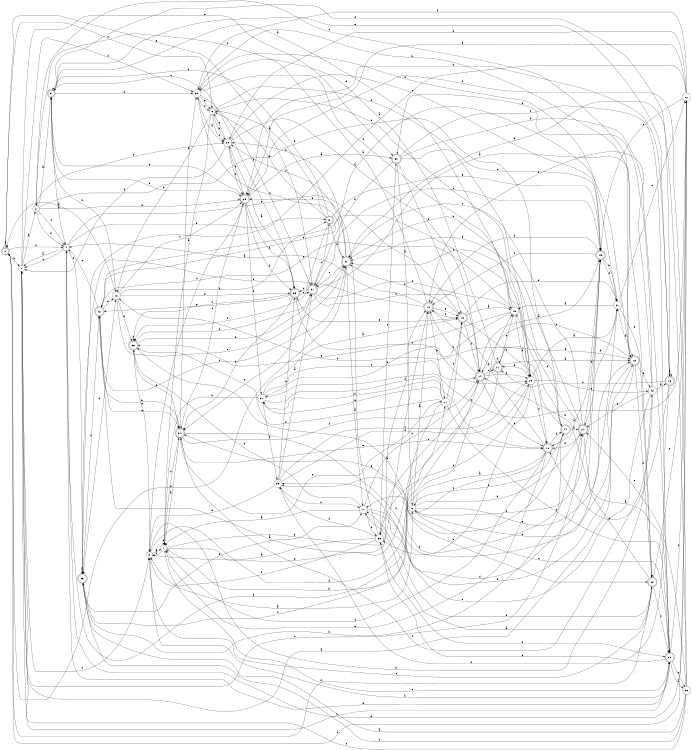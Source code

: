 digraph n36_10 {
__start0 [label="" shape="none"];

rankdir=LR;
size="8,5";

s0 [style="rounded,filled", color="black", fillcolor="white" shape="doublecircle", label="0"];
s1 [style="filled", color="black", fillcolor="white" shape="circle", label="1"];
s2 [style="filled", color="black", fillcolor="white" shape="circle", label="2"];
s3 [style="rounded,filled", color="black", fillcolor="white" shape="doublecircle", label="3"];
s4 [style="filled", color="black", fillcolor="white" shape="circle", label="4"];
s5 [style="rounded,filled", color="black", fillcolor="white" shape="doublecircle", label="5"];
s6 [style="filled", color="black", fillcolor="white" shape="circle", label="6"];
s7 [style="filled", color="black", fillcolor="white" shape="circle", label="7"];
s8 [style="filled", color="black", fillcolor="white" shape="circle", label="8"];
s9 [style="filled", color="black", fillcolor="white" shape="circle", label="9"];
s10 [style="rounded,filled", color="black", fillcolor="white" shape="doublecircle", label="10"];
s11 [style="filled", color="black", fillcolor="white" shape="circle", label="11"];
s12 [style="rounded,filled", color="black", fillcolor="white" shape="doublecircle", label="12"];
s13 [style="rounded,filled", color="black", fillcolor="white" shape="doublecircle", label="13"];
s14 [style="rounded,filled", color="black", fillcolor="white" shape="doublecircle", label="14"];
s15 [style="rounded,filled", color="black", fillcolor="white" shape="doublecircle", label="15"];
s16 [style="rounded,filled", color="black", fillcolor="white" shape="doublecircle", label="16"];
s17 [style="filled", color="black", fillcolor="white" shape="circle", label="17"];
s18 [style="rounded,filled", color="black", fillcolor="white" shape="doublecircle", label="18"];
s19 [style="filled", color="black", fillcolor="white" shape="circle", label="19"];
s20 [style="filled", color="black", fillcolor="white" shape="circle", label="20"];
s21 [style="filled", color="black", fillcolor="white" shape="circle", label="21"];
s22 [style="filled", color="black", fillcolor="white" shape="circle", label="22"];
s23 [style="rounded,filled", color="black", fillcolor="white" shape="doublecircle", label="23"];
s24 [style="rounded,filled", color="black", fillcolor="white" shape="doublecircle", label="24"];
s25 [style="rounded,filled", color="black", fillcolor="white" shape="doublecircle", label="25"];
s26 [style="filled", color="black", fillcolor="white" shape="circle", label="26"];
s27 [style="rounded,filled", color="black", fillcolor="white" shape="doublecircle", label="27"];
s28 [style="filled", color="black", fillcolor="white" shape="circle", label="28"];
s29 [style="rounded,filled", color="black", fillcolor="white" shape="doublecircle", label="29"];
s30 [style="rounded,filled", color="black", fillcolor="white" shape="doublecircle", label="30"];
s31 [style="rounded,filled", color="black", fillcolor="white" shape="doublecircle", label="31"];
s32 [style="rounded,filled", color="black", fillcolor="white" shape="doublecircle", label="32"];
s33 [style="rounded,filled", color="black", fillcolor="white" shape="doublecircle", label="33"];
s34 [style="rounded,filled", color="black", fillcolor="white" shape="doublecircle", label="34"];
s35 [style="filled", color="black", fillcolor="white" shape="circle", label="35"];
s36 [style="rounded,filled", color="black", fillcolor="white" shape="doublecircle", label="36"];
s37 [style="filled", color="black", fillcolor="white" shape="circle", label="37"];
s38 [style="filled", color="black", fillcolor="white" shape="circle", label="38"];
s39 [style="filled", color="black", fillcolor="white" shape="circle", label="39"];
s40 [style="filled", color="black", fillcolor="white" shape="circle", label="40"];
s41 [style="rounded,filled", color="black", fillcolor="white" shape="doublecircle", label="41"];
s42 [style="filled", color="black", fillcolor="white" shape="circle", label="42"];
s43 [style="rounded,filled", color="black", fillcolor="white" shape="doublecircle", label="43"];
s44 [style="rounded,filled", color="black", fillcolor="white" shape="doublecircle", label="44"];
s0 -> s0 [label="a"];
s0 -> s1 [label="b"];
s0 -> s6 [label="c"];
s0 -> s4 [label="d"];
s0 -> s31 [label="e"];
s0 -> s22 [label="f"];
s1 -> s2 [label="a"];
s1 -> s25 [label="b"];
s1 -> s24 [label="c"];
s1 -> s8 [label="d"];
s1 -> s30 [label="e"];
s1 -> s35 [label="f"];
s2 -> s3 [label="a"];
s2 -> s44 [label="b"];
s2 -> s28 [label="c"];
s2 -> s4 [label="d"];
s2 -> s29 [label="e"];
s2 -> s4 [label="f"];
s3 -> s4 [label="a"];
s3 -> s40 [label="b"];
s3 -> s33 [label="c"];
s3 -> s35 [label="d"];
s3 -> s29 [label="e"];
s3 -> s43 [label="f"];
s4 -> s1 [label="a"];
s4 -> s5 [label="b"];
s4 -> s1 [label="c"];
s4 -> s23 [label="d"];
s4 -> s18 [label="e"];
s4 -> s11 [label="f"];
s5 -> s6 [label="a"];
s5 -> s6 [label="b"];
s5 -> s3 [label="c"];
s5 -> s27 [label="d"];
s5 -> s15 [label="e"];
s5 -> s36 [label="f"];
s6 -> s7 [label="a"];
s6 -> s28 [label="b"];
s6 -> s28 [label="c"];
s6 -> s40 [label="d"];
s6 -> s20 [label="e"];
s6 -> s20 [label="f"];
s7 -> s8 [label="a"];
s7 -> s10 [label="b"];
s7 -> s25 [label="c"];
s7 -> s34 [label="d"];
s7 -> s10 [label="e"];
s7 -> s7 [label="f"];
s8 -> s9 [label="a"];
s8 -> s42 [label="b"];
s8 -> s32 [label="c"];
s8 -> s19 [label="d"];
s8 -> s7 [label="e"];
s8 -> s29 [label="f"];
s9 -> s10 [label="a"];
s9 -> s44 [label="b"];
s9 -> s25 [label="c"];
s9 -> s24 [label="d"];
s9 -> s13 [label="e"];
s9 -> s15 [label="f"];
s10 -> s4 [label="a"];
s10 -> s11 [label="b"];
s10 -> s18 [label="c"];
s10 -> s23 [label="d"];
s10 -> s18 [label="e"];
s10 -> s2 [label="f"];
s11 -> s12 [label="a"];
s11 -> s36 [label="b"];
s11 -> s18 [label="c"];
s11 -> s37 [label="d"];
s11 -> s37 [label="e"];
s11 -> s25 [label="f"];
s12 -> s13 [label="a"];
s12 -> s34 [label="b"];
s12 -> s4 [label="c"];
s12 -> s40 [label="d"];
s12 -> s34 [label="e"];
s12 -> s27 [label="f"];
s13 -> s1 [label="a"];
s13 -> s9 [label="b"];
s13 -> s14 [label="c"];
s13 -> s32 [label="d"];
s13 -> s2 [label="e"];
s13 -> s42 [label="f"];
s14 -> s15 [label="a"];
s14 -> s10 [label="b"];
s14 -> s41 [label="c"];
s14 -> s16 [label="d"];
s14 -> s39 [label="e"];
s14 -> s20 [label="f"];
s15 -> s16 [label="a"];
s15 -> s21 [label="b"];
s15 -> s10 [label="c"];
s15 -> s21 [label="d"];
s15 -> s31 [label="e"];
s15 -> s10 [label="f"];
s16 -> s9 [label="a"];
s16 -> s10 [label="b"];
s16 -> s17 [label="c"];
s16 -> s44 [label="d"];
s16 -> s7 [label="e"];
s16 -> s7 [label="f"];
s17 -> s7 [label="a"];
s17 -> s18 [label="b"];
s17 -> s39 [label="c"];
s17 -> s15 [label="d"];
s17 -> s36 [label="e"];
s17 -> s13 [label="f"];
s18 -> s19 [label="a"];
s18 -> s27 [label="b"];
s18 -> s16 [label="c"];
s18 -> s21 [label="d"];
s18 -> s33 [label="e"];
s18 -> s14 [label="f"];
s19 -> s3 [label="a"];
s19 -> s12 [label="b"];
s19 -> s12 [label="c"];
s19 -> s20 [label="d"];
s19 -> s36 [label="e"];
s19 -> s37 [label="f"];
s20 -> s21 [label="a"];
s20 -> s39 [label="b"];
s20 -> s39 [label="c"];
s20 -> s41 [label="d"];
s20 -> s42 [label="e"];
s20 -> s16 [label="f"];
s21 -> s19 [label="a"];
s21 -> s13 [label="b"];
s21 -> s22 [label="c"];
s21 -> s24 [label="d"];
s21 -> s32 [label="e"];
s21 -> s35 [label="f"];
s22 -> s23 [label="a"];
s22 -> s28 [label="b"];
s22 -> s15 [label="c"];
s22 -> s4 [label="d"];
s22 -> s29 [label="e"];
s22 -> s35 [label="f"];
s23 -> s23 [label="a"];
s23 -> s24 [label="b"];
s23 -> s14 [label="c"];
s23 -> s40 [label="d"];
s23 -> s17 [label="e"];
s23 -> s12 [label="f"];
s24 -> s25 [label="a"];
s24 -> s15 [label="b"];
s24 -> s27 [label="c"];
s24 -> s16 [label="d"];
s24 -> s27 [label="e"];
s24 -> s19 [label="f"];
s25 -> s26 [label="a"];
s25 -> s8 [label="b"];
s25 -> s26 [label="c"];
s25 -> s39 [label="d"];
s25 -> s4 [label="e"];
s25 -> s22 [label="f"];
s26 -> s23 [label="a"];
s26 -> s27 [label="b"];
s26 -> s1 [label="c"];
s26 -> s29 [label="d"];
s26 -> s24 [label="e"];
s26 -> s23 [label="f"];
s27 -> s17 [label="a"];
s27 -> s28 [label="b"];
s27 -> s35 [label="c"];
s27 -> s0 [label="d"];
s27 -> s31 [label="e"];
s27 -> s28 [label="f"];
s28 -> s14 [label="a"];
s28 -> s29 [label="b"];
s28 -> s15 [label="c"];
s28 -> s29 [label="d"];
s28 -> s6 [label="e"];
s28 -> s1 [label="f"];
s29 -> s30 [label="a"];
s29 -> s33 [label="b"];
s29 -> s34 [label="c"];
s29 -> s33 [label="d"];
s29 -> s3 [label="e"];
s29 -> s37 [label="f"];
s30 -> s9 [label="a"];
s30 -> s31 [label="b"];
s30 -> s25 [label="c"];
s30 -> s18 [label="d"];
s30 -> s15 [label="e"];
s30 -> s25 [label="f"];
s31 -> s32 [label="a"];
s31 -> s14 [label="b"];
s31 -> s5 [label="c"];
s31 -> s33 [label="d"];
s31 -> s34 [label="e"];
s31 -> s19 [label="f"];
s32 -> s17 [label="a"];
s32 -> s14 [label="b"];
s32 -> s22 [label="c"];
s32 -> s0 [label="d"];
s32 -> s17 [label="e"];
s32 -> s25 [label="f"];
s33 -> s28 [label="a"];
s33 -> s34 [label="b"];
s33 -> s31 [label="c"];
s33 -> s20 [label="d"];
s33 -> s12 [label="e"];
s33 -> s36 [label="f"];
s34 -> s7 [label="a"];
s34 -> s21 [label="b"];
s34 -> s11 [label="c"];
s34 -> s35 [label="d"];
s34 -> s16 [label="e"];
s34 -> s14 [label="f"];
s35 -> s28 [label="a"];
s35 -> s13 [label="b"];
s35 -> s31 [label="c"];
s35 -> s20 [label="d"];
s35 -> s6 [label="e"];
s35 -> s6 [label="f"];
s36 -> s32 [label="a"];
s36 -> s27 [label="b"];
s36 -> s36 [label="c"];
s36 -> s31 [label="d"];
s36 -> s8 [label="e"];
s36 -> s34 [label="f"];
s37 -> s18 [label="a"];
s37 -> s7 [label="b"];
s37 -> s14 [label="c"];
s37 -> s38 [label="d"];
s37 -> s22 [label="e"];
s37 -> s16 [label="f"];
s38 -> s31 [label="a"];
s38 -> s17 [label="b"];
s38 -> s20 [label="c"];
s38 -> s33 [label="d"];
s38 -> s8 [label="e"];
s38 -> s20 [label="f"];
s39 -> s8 [label="a"];
s39 -> s25 [label="b"];
s39 -> s30 [label="c"];
s39 -> s38 [label="d"];
s39 -> s29 [label="e"];
s39 -> s8 [label="f"];
s40 -> s0 [label="a"];
s40 -> s33 [label="b"];
s40 -> s29 [label="c"];
s40 -> s36 [label="d"];
s40 -> s27 [label="e"];
s40 -> s5 [label="f"];
s41 -> s13 [label="a"];
s41 -> s7 [label="b"];
s41 -> s41 [label="c"];
s41 -> s35 [label="d"];
s41 -> s19 [label="e"];
s41 -> s13 [label="f"];
s42 -> s43 [label="a"];
s42 -> s10 [label="b"];
s42 -> s34 [label="c"];
s42 -> s30 [label="d"];
s42 -> s38 [label="e"];
s42 -> s24 [label="f"];
s43 -> s43 [label="a"];
s43 -> s29 [label="b"];
s43 -> s41 [label="c"];
s43 -> s16 [label="d"];
s43 -> s3 [label="e"];
s43 -> s38 [label="f"];
s44 -> s24 [label="a"];
s44 -> s27 [label="b"];
s44 -> s27 [label="c"];
s44 -> s38 [label="d"];
s44 -> s34 [label="e"];
s44 -> s40 [label="f"];

}